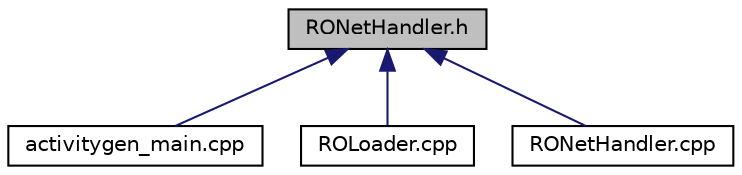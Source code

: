 digraph "RONetHandler.h"
{
  edge [fontname="Helvetica",fontsize="10",labelfontname="Helvetica",labelfontsize="10"];
  node [fontname="Helvetica",fontsize="10",shape=record];
  Node31 [label="RONetHandler.h",height=0.2,width=0.4,color="black", fillcolor="grey75", style="filled", fontcolor="black"];
  Node31 -> Node32 [dir="back",color="midnightblue",fontsize="10",style="solid",fontname="Helvetica"];
  Node32 [label="activitygen_main.cpp",height=0.2,width=0.4,color="black", fillcolor="white", style="filled",URL="$d7/dae/activitygen__main_8cpp.html"];
  Node31 -> Node33 [dir="back",color="midnightblue",fontsize="10",style="solid",fontname="Helvetica"];
  Node33 [label="ROLoader.cpp",height=0.2,width=0.4,color="black", fillcolor="white", style="filled",URL="$d9/d90/_r_o_loader_8cpp.html"];
  Node31 -> Node34 [dir="back",color="midnightblue",fontsize="10",style="solid",fontname="Helvetica"];
  Node34 [label="RONetHandler.cpp",height=0.2,width=0.4,color="black", fillcolor="white", style="filled",URL="$d9/ddd/_r_o_net_handler_8cpp.html"];
}
